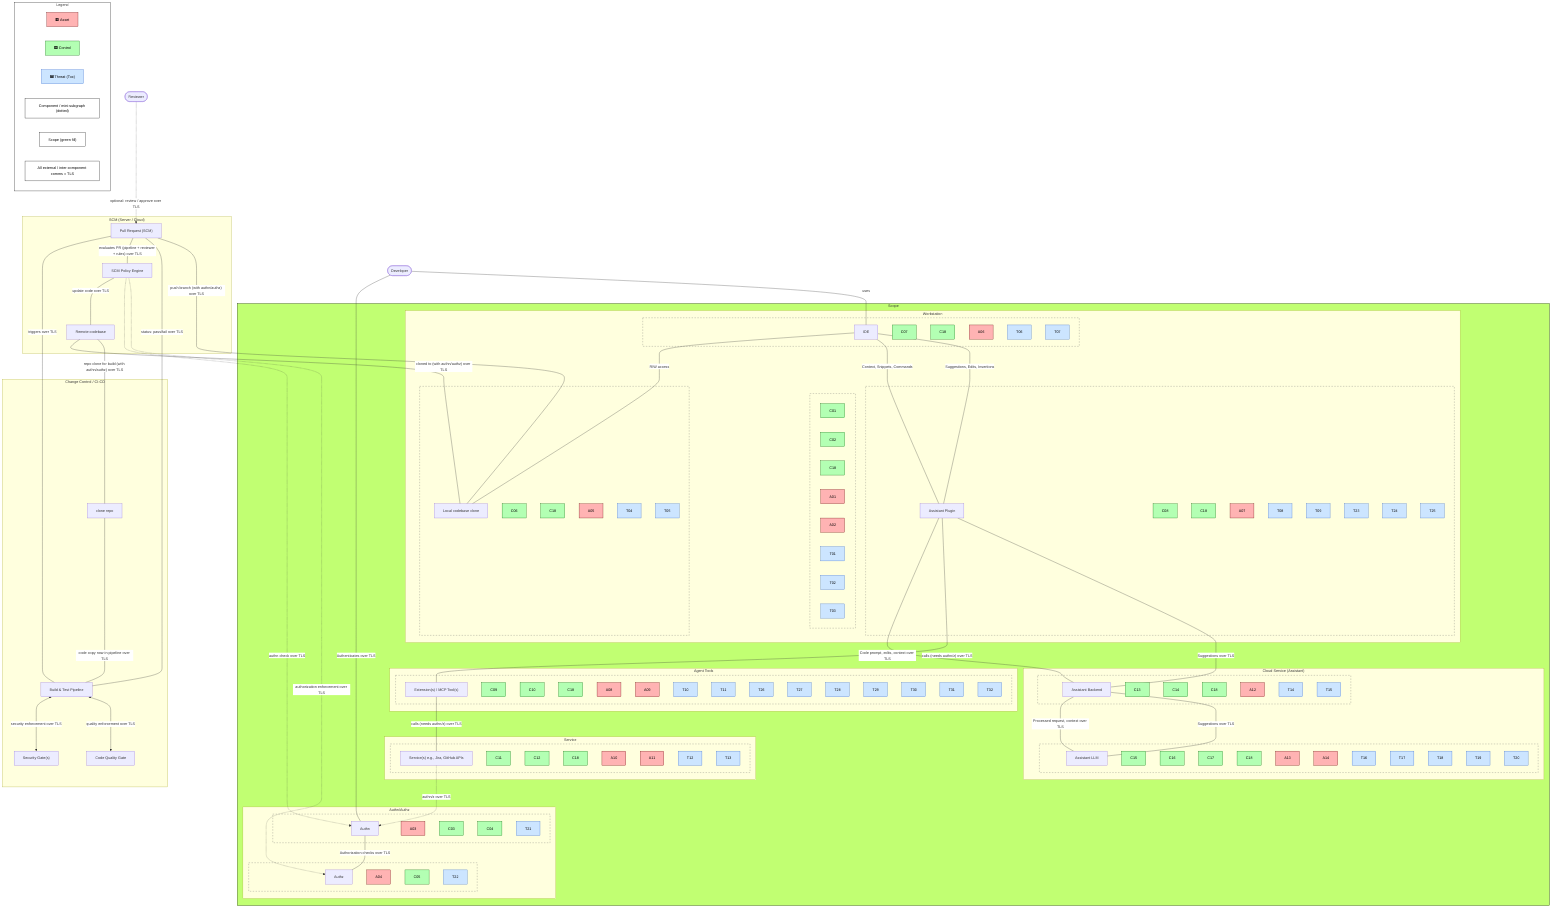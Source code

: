 %%{init: {'themeVariables': {'fontSize': '13px','edgeLabelBackground':'#ffffff'}}}%%
flowchart TD
    %% === Classes ===
    classDef control fill:#b3ffb3,stroke:#006600,color:#000,stroke-width:1px;
    classDef asset fill:#ffb3b3,stroke:#660000,color:#000,stroke-width:1px;
    classDef threat fill:#cce5ff,stroke:#3366cc,color:#000,stroke-width:1px;
    classDef legendBox fill:#ffffff,stroke:#000,stroke-width:1px,color:#000;

    %% === Users ===
    n15([Reviewer])
    n2([Developer])

    %% === Scope ===
    subgraph 08["Scope"]

        %% --- Authn/Authz ---
        subgraph 05["Authn/Authz"]
            subgraph 10[" "]
                n11["Authn"]
                A03["A03"]:::asset
                C03["C03"]:::control
                C04["C04"]:::control
                T21["T21"]:::threat
            end
            style 10 fill:none,stroke-dasharray:5 5,stroke:#666;

            subgraph 11[" "]
                n12["Authz"]
                A04["A04"]:::asset
                C05["C05"]:::control
                T22["T22"]:::threat
            end
            style 11 fill:none,stroke-dasharray:5 5,stroke:#666;
        end

        %% --- Workstation ---
        subgraph 02["Workstation"]

            %% Developer device environment
            subgraph 19[" "]
                C01["C01"]:::control
                C02["C02"]:::control
                C18["C18"]:::control
                A01["A01"]:::asset
                A02["A02"]:::asset
                T01["T01"]:::threat
                T02["T02"]:::threat
                T03["T03"]:::threat
            end
            style 19 fill:none,stroke-dasharray:5 5,stroke:#666;

            %% Local codebase clone
            subgraph 12[" "]
                n3["Local codebase clone"]
                C06["C06"]:::control
                C18_12["C18"]:::control
                A05["A05"]:::asset
                T04["T04"]:::threat
                T05["T05"]:::threat
            end
            style 12 fill:none,stroke-dasharray:5 5,stroke:#666;

            %% IDE
            subgraph 13[" "]
                n4["IDE"]
                C07["C07"]:::control
                C18_13["C18"]:::control
                A06["A06"]:::asset
                T06["T06"]:::threat
                T07["T07"]:::threat
            end
            style 13 fill:none,stroke-dasharray:5 5,stroke:#666;

            %% Assistant Plugin
            subgraph 14[" "]
                n5["Assistant Plugin"]
                C08["C08"]:::control
                C18_14["C18"]:::control
                A07["A07"]:::asset
                T08["T08"]:::threat
                T09["T09"]:::threat
                T23["T23"]:::threat
                T24["T24"]:::threat
                T25["T25"]:::threat
            end
            style 14 fill:none,stroke-dasharray:5 5,stroke:#666;

        end

        %% --- Agent Tools ---
        subgraph 06["Agent Tools"]
            subgraph 15[" "]
                n17["Extension(s) / MCP Tool(s)"]
                C09["C09"]:::control
                C10["C10"]:::control
                C18_15["C18"]:::control
                A08["A08"]:::asset
                A09["A09"]:::asset
                T10["T10"]:::threat
                T11["T11"]:::threat
                T26["T26"]:::threat
                T27["T27"]:::threat
                T28["T28"]:::threat
                T29["T29"]:::threat
                T30["T30"]:::threat
                T31["T31"]:::threat
                T32["T32"]:::threat
            end
            style 15 fill:none,stroke-dasharray:5 5,stroke:#666;
        end

        %% --- Services ---
        subgraph 07["Service"]
            subgraph 16[" "]
                n18["Service(s) e.g., Jira, GitHub APIs"]
                C11["C11"]:::control
                C12["C12"]:::control
                C18_16["C18"]:::control
                A10["A10"]:::asset
                A11["A11"]:::asset
                T12["T12"]:::threat
                T13["T13"]:::threat
            end
            style 16 fill:none,stroke-dasharray:5 5,stroke:#666;
        end

        %% --- Cloud Service (Assistant) ---
        subgraph 04["Cloud Service (Assistant)"]
            subgraph 17[" "]
                n6["Assistant Backend"]
                C13["C13"]:::control
                C14["C14"]:::control
                C18_17["C18"]:::control
                A12["A12"]:::asset
                T14["T14"]:::threat
                T15["T15"]:::threat
            end
            style 17 fill:none,stroke-dasharray:5 5,stroke:#666;

            subgraph 18[" "]
                n7["Assistant LLM"]
                C15["C15"]:::control
                C16["C16"]:::control
                C17["C17"]:::control
                C18_18["C18"]:::control
                A13["A13"]:::asset
                A14["A14"]:::asset
                T16["T16"]:::threat
                T17["T17"]:::threat
                T18["T18"]:::threat
                T19["T19"]:::threat
                T20["T20"]:::threat
            end
            style 18 fill:none,stroke-dasharray:5 5,stroke:#666;

        end

    end
    style 08 fill:#C1FF72,stroke:#000,stroke-width:1px;

    %% === External Systems ===
    subgraph 01["SCM (Server / Cloud)"]
        n1["Remote codebase"]
        n13["Pull Request (SCM)"]
        n14["SCM Policy Engine"]
    end

    subgraph 03["Change Control / CI-CD"]
        n16["clone repo"]
        n8["Build & Test Pipeline"]
        n9["Security Gate(s)"]
        n10["Code Quality Gate"]
    end

    %% === Data Flows (TLS annotated) ===
    n2 ---|"Authenticates over TLS"| n11
    n11 ---|"Authorization checks over TLS"| n12
    n2 ---|"uses"| n4
    n4 ---|"R/W access"| n3
    n4 ---|"Context, Snippets, Commands"| n5
    n5 ---|"Suggestions, Edits, Insertions"| n4
    n5 ---|"Code prompt, edits, context over TLS"| n6
    n6 ---|"Suggestions over TLS"| n5
    n6 ---|"Processed request, context over TLS"| n7
    n7 ---|"Suggestions over TLS"| n6
    n5 ---|"calls (needs authn/z) over TLS"| n17
    n17 ---|"calls (needs authn/z) over TLS"| n18
    n18 -.->|"authn/z over TLS"| n11
    n1 ---|"cloned to (with authn/authz) over TLS"| n3
    n3 ---|"push branch (with authn/authz) over TLS"| n13
    n13 ---|"triggers over TLS"| n8
    n16 ---|"code copy now in pipeline over TLS"| n8
    n1 ---|"repo clone for build (with authn/authz) over TLS"| n16
    n8 <-->|"security enforcement over TLS"| n9
    n8 <-->|"quality enforcement over TLS"| n10
    n8 ---|"status: pass/fail over TLS"| n13
    n15 -.->|"optional: review / approve over TLS"| n13
    n13 ---|"evaluates PR (pipeline + reviewer + rules) over TLS"| n14
    n14 ---|"update code over TLS"| n1
    n14 -.->|"authn check over TLS"| n11
    n14 -.->|"authorization enforcement over TLS"| n12

    %% === Legend ===
    subgraph 99["Legend"]
        assetLegend["🟥 Asset"]:::asset
        controlLegend["🟩 Control"]:::control
        threatLegend["🟦 Threat (Txx)"]:::threat
        dottedBoxLegend["Component / mini-subgraph (dotted)"]:::legendBox
        scopeLegend["Scope (green fill)"]:::legendBox
        tlsLegend["All external / inter-component comms = TLS"]:::legendBox
    end
    style 99 fill:#ffffff,stroke:#000,stroke-width:1px;
